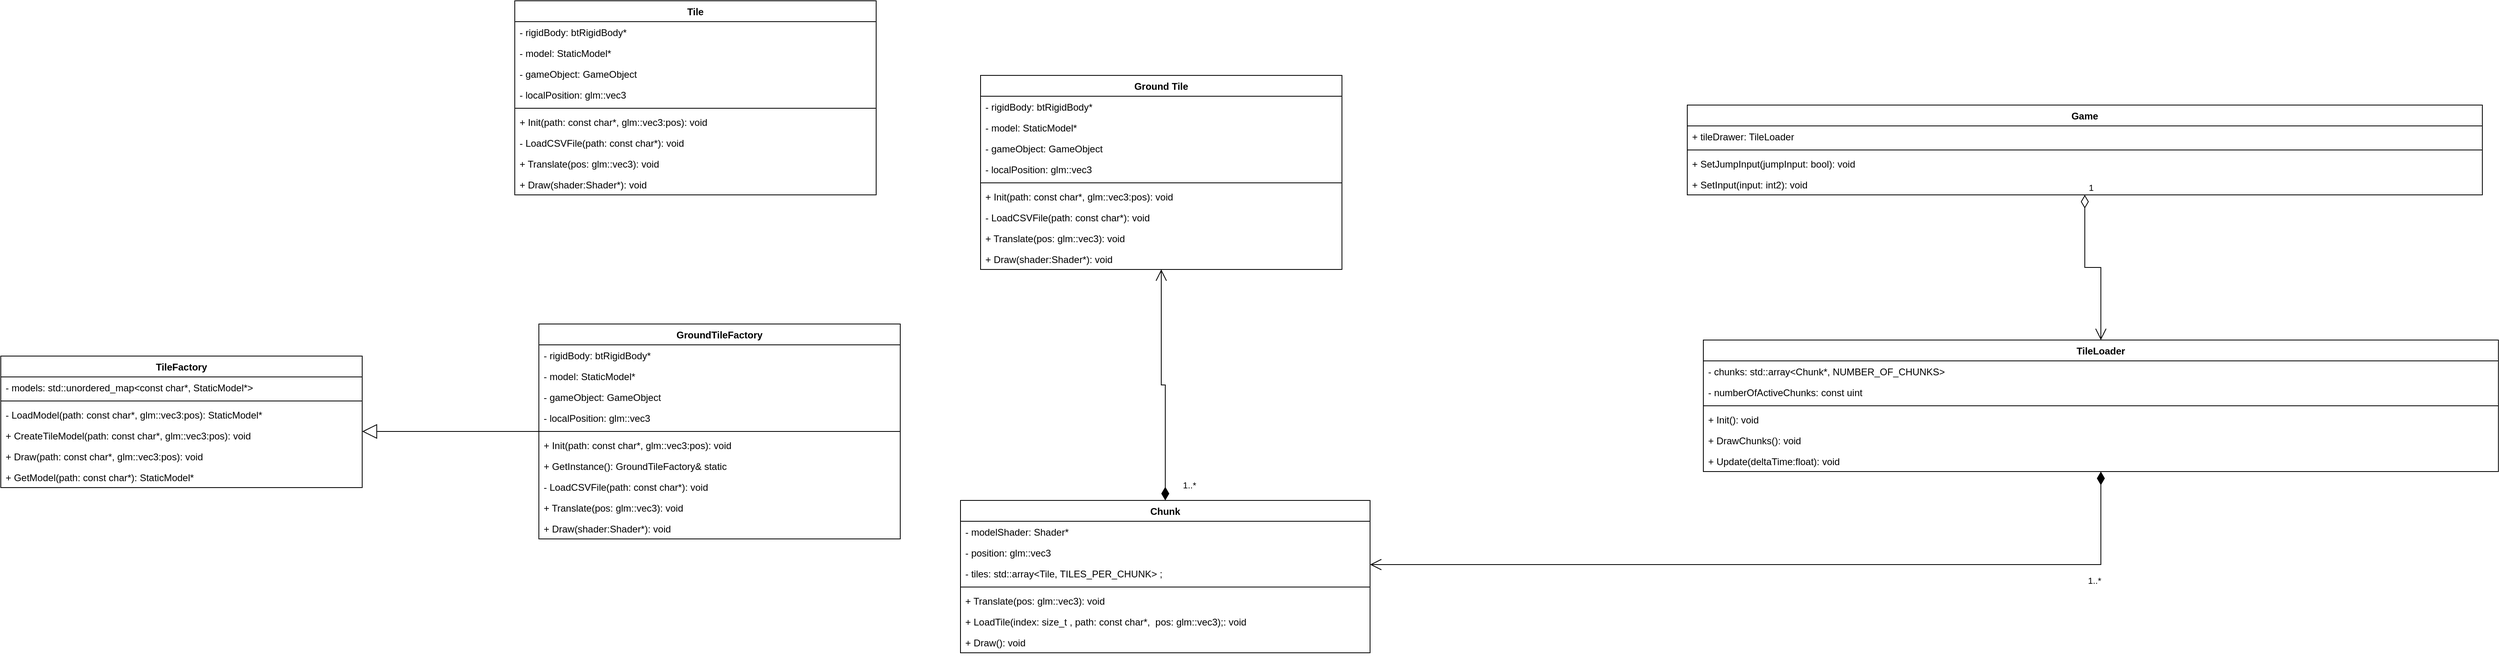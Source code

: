 <mxfile version="22.1.9" type="github">
  <diagram name="Page-1" id="c4acf3e9-155e-7222-9cf6-157b1a14988f">
    <mxGraphModel dx="2921" dy="1861" grid="1" gridSize="10" guides="1" tooltips="1" connect="1" arrows="1" fold="1" page="1" pageScale="1" pageWidth="850" pageHeight="1100" background="none" math="0" shadow="0">
      <root>
        <mxCell id="0" />
        <mxCell id="1" parent="0" />
        <mxCell id="GiUvbHlnb9BjUoea5KkQ-26" value="&lt;div&gt;TileLoader&lt;/div&gt;&lt;div&gt;&lt;br&gt;&lt;/div&gt;" style="swimlane;fontStyle=1;align=center;verticalAlign=top;childLayout=stackLayout;horizontal=1;startSize=26;horizontalStack=0;resizeParent=1;resizeParentMax=0;resizeLast=0;collapsible=1;marginBottom=0;whiteSpace=wrap;html=1;" parent="1" vertex="1">
          <mxGeometry x="500.003" y="-560.0" width="990" height="164" as="geometry" />
        </mxCell>
        <mxCell id="GiUvbHlnb9BjUoea5KkQ-28" value="- chunks: std::array&amp;lt;Chunk*, NUMBER_OF_CHUNKS&amp;gt;" style="text;strokeColor=none;fillColor=none;align=left;verticalAlign=top;spacingLeft=4;spacingRight=4;overflow=hidden;rotatable=0;points=[[0,0.5],[1,0.5]];portConstraint=eastwest;whiteSpace=wrap;html=1;" parent="GiUvbHlnb9BjUoea5KkQ-26" vertex="1">
          <mxGeometry y="26" width="990" height="26" as="geometry" />
        </mxCell>
        <mxCell id="GiUvbHlnb9BjUoea5KkQ-31" value="- numberOfActiveChunks: const uint" style="text;strokeColor=none;fillColor=none;align=left;verticalAlign=top;spacingLeft=4;spacingRight=4;overflow=hidden;rotatable=0;points=[[0,0.5],[1,0.5]];portConstraint=eastwest;whiteSpace=wrap;html=1;" parent="GiUvbHlnb9BjUoea5KkQ-26" vertex="1">
          <mxGeometry y="52" width="990" height="26" as="geometry" />
        </mxCell>
        <mxCell id="GiUvbHlnb9BjUoea5KkQ-40" value="" style="line;strokeWidth=1;fillColor=none;align=left;verticalAlign=middle;spacingTop=-1;spacingLeft=3;spacingRight=3;rotatable=0;labelPosition=right;points=[];portConstraint=eastwest;strokeColor=inherit;" parent="GiUvbHlnb9BjUoea5KkQ-26" vertex="1">
          <mxGeometry y="78" width="990" height="8" as="geometry" />
        </mxCell>
        <mxCell id="GiUvbHlnb9BjUoea5KkQ-41" value="+ Init(): void" style="text;strokeColor=none;fillColor=none;align=left;verticalAlign=top;spacingLeft=4;spacingRight=4;overflow=hidden;rotatable=0;points=[[0,0.5],[1,0.5]];portConstraint=eastwest;whiteSpace=wrap;html=1;" parent="GiUvbHlnb9BjUoea5KkQ-26" vertex="1">
          <mxGeometry y="86" width="990" height="26" as="geometry" />
        </mxCell>
        <mxCell id="GiUvbHlnb9BjUoea5KkQ-127" value="+ DrawChunks(): void" style="text;strokeColor=none;fillColor=none;align=left;verticalAlign=top;spacingLeft=4;spacingRight=4;overflow=hidden;rotatable=0;points=[[0,0.5],[1,0.5]];portConstraint=eastwest;whiteSpace=wrap;html=1;" parent="GiUvbHlnb9BjUoea5KkQ-26" vertex="1">
          <mxGeometry y="112" width="990" height="26" as="geometry" />
        </mxCell>
        <mxCell id="GiUvbHlnb9BjUoea5KkQ-44" value="+ Update(deltaTime:float): void" style="text;strokeColor=none;fillColor=none;align=left;verticalAlign=top;spacingLeft=4;spacingRight=4;overflow=hidden;rotatable=0;points=[[0,0.5],[1,0.5]];portConstraint=eastwest;whiteSpace=wrap;html=1;" parent="GiUvbHlnb9BjUoea5KkQ-26" vertex="1">
          <mxGeometry y="138" width="990" height="26" as="geometry" />
        </mxCell>
        <mxCell id="GiUvbHlnb9BjUoea5KkQ-51" value="Game" style="swimlane;fontStyle=1;align=center;verticalAlign=top;childLayout=stackLayout;horizontal=1;startSize=26;horizontalStack=0;resizeParent=1;resizeParentMax=0;resizeLast=0;collapsible=1;marginBottom=0;whiteSpace=wrap;html=1;" parent="1" vertex="1">
          <mxGeometry x="480.003" y="-853.0" width="990" height="112" as="geometry" />
        </mxCell>
        <mxCell id="GiUvbHlnb9BjUoea5KkQ-52" value="+ tileDrawer: TileLoader" style="text;strokeColor=none;fillColor=none;align=left;verticalAlign=top;spacingLeft=4;spacingRight=4;overflow=hidden;rotatable=0;points=[[0,0.5],[1,0.5]];portConstraint=eastwest;whiteSpace=wrap;html=1;" parent="GiUvbHlnb9BjUoea5KkQ-51" vertex="1">
          <mxGeometry y="26" width="990" height="26" as="geometry" />
        </mxCell>
        <mxCell id="GiUvbHlnb9BjUoea5KkQ-65" value="" style="line;strokeWidth=1;fillColor=none;align=left;verticalAlign=middle;spacingTop=-1;spacingLeft=3;spacingRight=3;rotatable=0;labelPosition=right;points=[];portConstraint=eastwest;strokeColor=inherit;" parent="GiUvbHlnb9BjUoea5KkQ-51" vertex="1">
          <mxGeometry y="52" width="990" height="8" as="geometry" />
        </mxCell>
        <mxCell id="GiUvbHlnb9BjUoea5KkQ-67" value="+ SetJumpInput(jumpInput: bool): void" style="text;strokeColor=none;fillColor=none;align=left;verticalAlign=top;spacingLeft=4;spacingRight=4;overflow=hidden;rotatable=0;points=[[0,0.5],[1,0.5]];portConstraint=eastwest;whiteSpace=wrap;html=1;" parent="GiUvbHlnb9BjUoea5KkQ-51" vertex="1">
          <mxGeometry y="60" width="990" height="26" as="geometry" />
        </mxCell>
        <mxCell id="GiUvbHlnb9BjUoea5KkQ-68" value="+ SetInput(input: int2): void" style="text;strokeColor=none;fillColor=none;align=left;verticalAlign=top;spacingLeft=4;spacingRight=4;overflow=hidden;rotatable=0;points=[[0,0.5],[1,0.5]];portConstraint=eastwest;whiteSpace=wrap;html=1;" parent="GiUvbHlnb9BjUoea5KkQ-51" vertex="1">
          <mxGeometry y="86" width="990" height="26" as="geometry" />
        </mxCell>
        <mxCell id="GiUvbHlnb9BjUoea5KkQ-76" value="1" style="endArrow=open;html=1;endSize=12;startArrow=diamondThin;startSize=14;startFill=0;edgeStyle=orthogonalEdgeStyle;align=left;verticalAlign=bottom;rounded=0;" parent="1" source="GiUvbHlnb9BjUoea5KkQ-51" target="GiUvbHlnb9BjUoea5KkQ-26" edge="1">
          <mxGeometry x="-1" y="3" relative="1" as="geometry">
            <mxPoint x="1020" y="-460" as="sourcePoint" />
            <mxPoint x="1180" y="-460" as="targetPoint" />
          </mxGeometry>
        </mxCell>
        <mxCell id="GiUvbHlnb9BjUoea5KkQ-79" value="Chunk" style="swimlane;fontStyle=1;align=center;verticalAlign=top;childLayout=stackLayout;horizontal=1;startSize=26;horizontalStack=0;resizeParent=1;resizeParentMax=0;resizeLast=0;collapsible=1;marginBottom=0;whiteSpace=wrap;html=1;" parent="1" vertex="1">
          <mxGeometry x="-425" y="-360" width="510" height="190" as="geometry" />
        </mxCell>
        <mxCell id="GiUvbHlnb9BjUoea5KkQ-80" value="- modelShader: Shader*" style="text;strokeColor=none;fillColor=none;align=left;verticalAlign=top;spacingLeft=4;spacingRight=4;overflow=hidden;rotatable=0;points=[[0,0.5],[1,0.5]];portConstraint=eastwest;whiteSpace=wrap;html=1;" parent="GiUvbHlnb9BjUoea5KkQ-79" vertex="1">
          <mxGeometry y="26" width="510" height="26" as="geometry" />
        </mxCell>
        <mxCell id="GiUvbHlnb9BjUoea5KkQ-89" value="- position: glm::vec3" style="text;strokeColor=none;fillColor=none;align=left;verticalAlign=top;spacingLeft=4;spacingRight=4;overflow=hidden;rotatable=0;points=[[0,0.5],[1,0.5]];portConstraint=eastwest;whiteSpace=wrap;html=1;" parent="GiUvbHlnb9BjUoea5KkQ-79" vertex="1">
          <mxGeometry y="52" width="510" height="26" as="geometry" />
        </mxCell>
        <mxCell id="GiUvbHlnb9BjUoea5KkQ-90" value="- tiles: std::array&amp;lt;Tile, TILES_PER_CHUNK&amp;gt; ;" style="text;strokeColor=none;fillColor=none;align=left;verticalAlign=top;spacingLeft=4;spacingRight=4;overflow=hidden;rotatable=0;points=[[0,0.5],[1,0.5]];portConstraint=eastwest;whiteSpace=wrap;html=1;" parent="GiUvbHlnb9BjUoea5KkQ-79" vertex="1">
          <mxGeometry y="78" width="510" height="26" as="geometry" />
        </mxCell>
        <mxCell id="GiUvbHlnb9BjUoea5KkQ-92" value="" style="line;strokeWidth=1;fillColor=none;align=left;verticalAlign=middle;spacingTop=-1;spacingLeft=3;spacingRight=3;rotatable=0;labelPosition=right;points=[];portConstraint=eastwest;strokeColor=inherit;" parent="GiUvbHlnb9BjUoea5KkQ-79" vertex="1">
          <mxGeometry y="104" width="510" height="8" as="geometry" />
        </mxCell>
        <mxCell id="GiUvbHlnb9BjUoea5KkQ-95" value="+ Translate(pos: glm::vec3): void" style="text;strokeColor=none;fillColor=none;align=left;verticalAlign=top;spacingLeft=4;spacingRight=4;overflow=hidden;rotatable=0;points=[[0,0.5],[1,0.5]];portConstraint=eastwest;whiteSpace=wrap;html=1;" parent="GiUvbHlnb9BjUoea5KkQ-79" vertex="1">
          <mxGeometry y="112" width="510" height="26" as="geometry" />
        </mxCell>
        <mxCell id="GiUvbHlnb9BjUoea5KkQ-96" value="+ LoadTile(index: size_t , path: const char*,&amp;nbsp; pos: glm::vec3);: void" style="text;strokeColor=none;fillColor=none;align=left;verticalAlign=top;spacingLeft=4;spacingRight=4;overflow=hidden;rotatable=0;points=[[0,0.5],[1,0.5]];portConstraint=eastwest;whiteSpace=wrap;html=1;" parent="GiUvbHlnb9BjUoea5KkQ-79" vertex="1">
          <mxGeometry y="138" width="510" height="26" as="geometry" />
        </mxCell>
        <mxCell id="GiUvbHlnb9BjUoea5KkQ-97" value="+ Draw(): void" style="text;strokeColor=none;fillColor=none;align=left;verticalAlign=top;spacingLeft=4;spacingRight=4;overflow=hidden;rotatable=0;points=[[0,0.5],[1,0.5]];portConstraint=eastwest;whiteSpace=wrap;html=1;" parent="GiUvbHlnb9BjUoea5KkQ-79" vertex="1">
          <mxGeometry y="164" width="510" height="26" as="geometry" />
        </mxCell>
        <mxCell id="GiUvbHlnb9BjUoea5KkQ-102" value="Ground Tile" style="swimlane;fontStyle=1;align=center;verticalAlign=top;childLayout=stackLayout;horizontal=1;startSize=26;horizontalStack=0;resizeParent=1;resizeParentMax=0;resizeLast=0;collapsible=1;marginBottom=0;whiteSpace=wrap;html=1;" parent="1" vertex="1">
          <mxGeometry x="-400" y="-890" width="450" height="242" as="geometry" />
        </mxCell>
        <mxCell id="GiUvbHlnb9BjUoea5KkQ-103" value="- rigidBody: btRigidBody*" style="text;strokeColor=none;fillColor=none;align=left;verticalAlign=top;spacingLeft=4;spacingRight=4;overflow=hidden;rotatable=0;points=[[0,0.5],[1,0.5]];portConstraint=eastwest;whiteSpace=wrap;html=1;" parent="GiUvbHlnb9BjUoea5KkQ-102" vertex="1">
          <mxGeometry y="26" width="450" height="26" as="geometry" />
        </mxCell>
        <mxCell id="GiUvbHlnb9BjUoea5KkQ-104" value="- model: StaticModel*" style="text;strokeColor=none;fillColor=none;align=left;verticalAlign=top;spacingLeft=4;spacingRight=4;overflow=hidden;rotatable=0;points=[[0,0.5],[1,0.5]];portConstraint=eastwest;whiteSpace=wrap;html=1;" parent="GiUvbHlnb9BjUoea5KkQ-102" vertex="1">
          <mxGeometry y="52" width="450" height="26" as="geometry" />
        </mxCell>
        <mxCell id="GiUvbHlnb9BjUoea5KkQ-105" value="- gameObject: GameObject" style="text;strokeColor=none;fillColor=none;align=left;verticalAlign=top;spacingLeft=4;spacingRight=4;overflow=hidden;rotatable=0;points=[[0,0.5],[1,0.5]];portConstraint=eastwest;whiteSpace=wrap;html=1;" parent="GiUvbHlnb9BjUoea5KkQ-102" vertex="1">
          <mxGeometry y="78" width="450" height="26" as="geometry" />
        </mxCell>
        <mxCell id="GiUvbHlnb9BjUoea5KkQ-112" value="- localPosition: glm::vec3" style="text;strokeColor=none;fillColor=none;align=left;verticalAlign=top;spacingLeft=4;spacingRight=4;overflow=hidden;rotatable=0;points=[[0,0.5],[1,0.5]];portConstraint=eastwest;whiteSpace=wrap;html=1;" parent="GiUvbHlnb9BjUoea5KkQ-102" vertex="1">
          <mxGeometry y="104" width="450" height="26" as="geometry" />
        </mxCell>
        <mxCell id="GiUvbHlnb9BjUoea5KkQ-115" value="" style="line;strokeWidth=1;fillColor=none;align=left;verticalAlign=middle;spacingTop=-1;spacingLeft=3;spacingRight=3;rotatable=0;labelPosition=right;points=[];portConstraint=eastwest;strokeColor=inherit;" parent="GiUvbHlnb9BjUoea5KkQ-102" vertex="1">
          <mxGeometry y="130" width="450" height="8" as="geometry" />
        </mxCell>
        <mxCell id="GiUvbHlnb9BjUoea5KkQ-116" value="+ Init(path: const char*, glm::vec3:pos): void" style="text;strokeColor=none;fillColor=none;align=left;verticalAlign=top;spacingLeft=4;spacingRight=4;overflow=hidden;rotatable=0;points=[[0,0.5],[1,0.5]];portConstraint=eastwest;whiteSpace=wrap;html=1;" parent="GiUvbHlnb9BjUoea5KkQ-102" vertex="1">
          <mxGeometry y="138" width="450" height="26" as="geometry" />
        </mxCell>
        <mxCell id="GiUvbHlnb9BjUoea5KkQ-117" value="- LoadCSVFile(path: const char*): void" style="text;strokeColor=none;fillColor=none;align=left;verticalAlign=top;spacingLeft=4;spacingRight=4;overflow=hidden;rotatable=0;points=[[0,0.5],[1,0.5]];portConstraint=eastwest;whiteSpace=wrap;html=1;" parent="GiUvbHlnb9BjUoea5KkQ-102" vertex="1">
          <mxGeometry y="164" width="450" height="26" as="geometry" />
        </mxCell>
        <mxCell id="GiUvbHlnb9BjUoea5KkQ-118" value="+ Translate(pos: glm::vec3): void" style="text;strokeColor=none;fillColor=none;align=left;verticalAlign=top;spacingLeft=4;spacingRight=4;overflow=hidden;rotatable=0;points=[[0,0.5],[1,0.5]];portConstraint=eastwest;whiteSpace=wrap;html=1;" parent="GiUvbHlnb9BjUoea5KkQ-102" vertex="1">
          <mxGeometry y="190" width="450" height="26" as="geometry" />
        </mxCell>
        <mxCell id="GiUvbHlnb9BjUoea5KkQ-120" value="+ Draw(shader:Shader*): void" style="text;strokeColor=none;fillColor=none;align=left;verticalAlign=top;spacingLeft=4;spacingRight=4;overflow=hidden;rotatable=0;points=[[0,0.5],[1,0.5]];portConstraint=eastwest;whiteSpace=wrap;html=1;" parent="GiUvbHlnb9BjUoea5KkQ-102" vertex="1">
          <mxGeometry y="216" width="450" height="26" as="geometry" />
        </mxCell>
        <mxCell id="GiUvbHlnb9BjUoea5KkQ-125" value="1..*" style="endArrow=open;html=1;endSize=12;startArrow=diamondThin;startSize=14;startFill=1;edgeStyle=orthogonalEdgeStyle;align=left;verticalAlign=bottom;rounded=0;" parent="1" source="GiUvbHlnb9BjUoea5KkQ-79" target="GiUvbHlnb9BjUoea5KkQ-102" edge="1">
          <mxGeometry x="-0.932" y="-20" relative="1" as="geometry">
            <mxPoint x="-100" y="-340" as="sourcePoint" />
            <mxPoint x="60" y="-340" as="targetPoint" />
            <mxPoint as="offset" />
          </mxGeometry>
        </mxCell>
        <mxCell id="GiUvbHlnb9BjUoea5KkQ-126" value="1..*" style="endArrow=open;html=1;endSize=12;startArrow=diamondThin;startSize=14;startFill=1;edgeStyle=orthogonalEdgeStyle;align=left;verticalAlign=bottom;rounded=0;" parent="1" source="GiUvbHlnb9BjUoea5KkQ-26" target="GiUvbHlnb9BjUoea5KkQ-79" edge="1">
          <mxGeometry x="-0.739" y="29" relative="1" as="geometry">
            <mxPoint x="180" y="-380" as="sourcePoint" />
            <mxPoint x="340" y="-380" as="targetPoint" />
            <Array as="points">
              <mxPoint x="995" y="-280" />
            </Array>
            <mxPoint as="offset" />
          </mxGeometry>
        </mxCell>
        <mxCell id="RWAmsVfRH6jWhoHNJt9g-1" value="Tile" style="swimlane;fontStyle=1;align=center;verticalAlign=top;childLayout=stackLayout;horizontal=1;startSize=26;horizontalStack=0;resizeParent=1;resizeParentMax=0;resizeLast=0;collapsible=1;marginBottom=0;whiteSpace=wrap;html=1;" vertex="1" parent="1">
          <mxGeometry x="-980" y="-983" width="450" height="242" as="geometry" />
        </mxCell>
        <mxCell id="RWAmsVfRH6jWhoHNJt9g-2" value="- rigidBody: btRigidBody*" style="text;strokeColor=none;fillColor=none;align=left;verticalAlign=top;spacingLeft=4;spacingRight=4;overflow=hidden;rotatable=0;points=[[0,0.5],[1,0.5]];portConstraint=eastwest;whiteSpace=wrap;html=1;" vertex="1" parent="RWAmsVfRH6jWhoHNJt9g-1">
          <mxGeometry y="26" width="450" height="26" as="geometry" />
        </mxCell>
        <mxCell id="RWAmsVfRH6jWhoHNJt9g-3" value="- model: StaticModel*" style="text;strokeColor=none;fillColor=none;align=left;verticalAlign=top;spacingLeft=4;spacingRight=4;overflow=hidden;rotatable=0;points=[[0,0.5],[1,0.5]];portConstraint=eastwest;whiteSpace=wrap;html=1;" vertex="1" parent="RWAmsVfRH6jWhoHNJt9g-1">
          <mxGeometry y="52" width="450" height="26" as="geometry" />
        </mxCell>
        <mxCell id="RWAmsVfRH6jWhoHNJt9g-4" value="- gameObject: GameObject" style="text;strokeColor=none;fillColor=none;align=left;verticalAlign=top;spacingLeft=4;spacingRight=4;overflow=hidden;rotatable=0;points=[[0,0.5],[1,0.5]];portConstraint=eastwest;whiteSpace=wrap;html=1;" vertex="1" parent="RWAmsVfRH6jWhoHNJt9g-1">
          <mxGeometry y="78" width="450" height="26" as="geometry" />
        </mxCell>
        <mxCell id="RWAmsVfRH6jWhoHNJt9g-5" value="- localPosition: glm::vec3" style="text;strokeColor=none;fillColor=none;align=left;verticalAlign=top;spacingLeft=4;spacingRight=4;overflow=hidden;rotatable=0;points=[[0,0.5],[1,0.5]];portConstraint=eastwest;whiteSpace=wrap;html=1;" vertex="1" parent="RWAmsVfRH6jWhoHNJt9g-1">
          <mxGeometry y="104" width="450" height="26" as="geometry" />
        </mxCell>
        <mxCell id="RWAmsVfRH6jWhoHNJt9g-6" value="" style="line;strokeWidth=1;fillColor=none;align=left;verticalAlign=middle;spacingTop=-1;spacingLeft=3;spacingRight=3;rotatable=0;labelPosition=right;points=[];portConstraint=eastwest;strokeColor=inherit;" vertex="1" parent="RWAmsVfRH6jWhoHNJt9g-1">
          <mxGeometry y="130" width="450" height="8" as="geometry" />
        </mxCell>
        <mxCell id="RWAmsVfRH6jWhoHNJt9g-7" value="+ Init(path: const char*, glm::vec3:pos): void" style="text;strokeColor=none;fillColor=none;align=left;verticalAlign=top;spacingLeft=4;spacingRight=4;overflow=hidden;rotatable=0;points=[[0,0.5],[1,0.5]];portConstraint=eastwest;whiteSpace=wrap;html=1;" vertex="1" parent="RWAmsVfRH6jWhoHNJt9g-1">
          <mxGeometry y="138" width="450" height="26" as="geometry" />
        </mxCell>
        <mxCell id="RWAmsVfRH6jWhoHNJt9g-8" value="- LoadCSVFile(path: const char*): void" style="text;strokeColor=none;fillColor=none;align=left;verticalAlign=top;spacingLeft=4;spacingRight=4;overflow=hidden;rotatable=0;points=[[0,0.5],[1,0.5]];portConstraint=eastwest;whiteSpace=wrap;html=1;" vertex="1" parent="RWAmsVfRH6jWhoHNJt9g-1">
          <mxGeometry y="164" width="450" height="26" as="geometry" />
        </mxCell>
        <mxCell id="RWAmsVfRH6jWhoHNJt9g-9" value="+ Translate(pos: glm::vec3): void" style="text;strokeColor=none;fillColor=none;align=left;verticalAlign=top;spacingLeft=4;spacingRight=4;overflow=hidden;rotatable=0;points=[[0,0.5],[1,0.5]];portConstraint=eastwest;whiteSpace=wrap;html=1;" vertex="1" parent="RWAmsVfRH6jWhoHNJt9g-1">
          <mxGeometry y="190" width="450" height="26" as="geometry" />
        </mxCell>
        <mxCell id="RWAmsVfRH6jWhoHNJt9g-10" value="+ Draw(shader:Shader*): void" style="text;strokeColor=none;fillColor=none;align=left;verticalAlign=top;spacingLeft=4;spacingRight=4;overflow=hidden;rotatable=0;points=[[0,0.5],[1,0.5]];portConstraint=eastwest;whiteSpace=wrap;html=1;" vertex="1" parent="RWAmsVfRH6jWhoHNJt9g-1">
          <mxGeometry y="216" width="450" height="26" as="geometry" />
        </mxCell>
        <mxCell id="RWAmsVfRH6jWhoHNJt9g-11" value="GroundTileFactory" style="swimlane;fontStyle=1;align=center;verticalAlign=top;childLayout=stackLayout;horizontal=1;startSize=26;horizontalStack=0;resizeParent=1;resizeParentMax=0;resizeLast=0;collapsible=1;marginBottom=0;whiteSpace=wrap;html=1;" vertex="1" parent="1">
          <mxGeometry x="-950" y="-580" width="450" height="268" as="geometry" />
        </mxCell>
        <mxCell id="RWAmsVfRH6jWhoHNJt9g-12" value="- rigidBody: btRigidBody*" style="text;strokeColor=none;fillColor=none;align=left;verticalAlign=top;spacingLeft=4;spacingRight=4;overflow=hidden;rotatable=0;points=[[0,0.5],[1,0.5]];portConstraint=eastwest;whiteSpace=wrap;html=1;" vertex="1" parent="RWAmsVfRH6jWhoHNJt9g-11">
          <mxGeometry y="26" width="450" height="26" as="geometry" />
        </mxCell>
        <mxCell id="RWAmsVfRH6jWhoHNJt9g-13" value="- model: StaticModel*" style="text;strokeColor=none;fillColor=none;align=left;verticalAlign=top;spacingLeft=4;spacingRight=4;overflow=hidden;rotatable=0;points=[[0,0.5],[1,0.5]];portConstraint=eastwest;whiteSpace=wrap;html=1;" vertex="1" parent="RWAmsVfRH6jWhoHNJt9g-11">
          <mxGeometry y="52" width="450" height="26" as="geometry" />
        </mxCell>
        <mxCell id="RWAmsVfRH6jWhoHNJt9g-14" value="- gameObject: GameObject" style="text;strokeColor=none;fillColor=none;align=left;verticalAlign=top;spacingLeft=4;spacingRight=4;overflow=hidden;rotatable=0;points=[[0,0.5],[1,0.5]];portConstraint=eastwest;whiteSpace=wrap;html=1;" vertex="1" parent="RWAmsVfRH6jWhoHNJt9g-11">
          <mxGeometry y="78" width="450" height="26" as="geometry" />
        </mxCell>
        <mxCell id="RWAmsVfRH6jWhoHNJt9g-15" value="- localPosition: glm::vec3" style="text;strokeColor=none;fillColor=none;align=left;verticalAlign=top;spacingLeft=4;spacingRight=4;overflow=hidden;rotatable=0;points=[[0,0.5],[1,0.5]];portConstraint=eastwest;whiteSpace=wrap;html=1;" vertex="1" parent="RWAmsVfRH6jWhoHNJt9g-11">
          <mxGeometry y="104" width="450" height="26" as="geometry" />
        </mxCell>
        <mxCell id="RWAmsVfRH6jWhoHNJt9g-16" value="" style="line;strokeWidth=1;fillColor=none;align=left;verticalAlign=middle;spacingTop=-1;spacingLeft=3;spacingRight=3;rotatable=0;labelPosition=right;points=[];portConstraint=eastwest;strokeColor=inherit;" vertex="1" parent="RWAmsVfRH6jWhoHNJt9g-11">
          <mxGeometry y="130" width="450" height="8" as="geometry" />
        </mxCell>
        <mxCell id="RWAmsVfRH6jWhoHNJt9g-17" value="+ Init(path: const char*, glm::vec3:pos): void" style="text;strokeColor=none;fillColor=none;align=left;verticalAlign=top;spacingLeft=4;spacingRight=4;overflow=hidden;rotatable=0;points=[[0,0.5],[1,0.5]];portConstraint=eastwest;whiteSpace=wrap;html=1;" vertex="1" parent="RWAmsVfRH6jWhoHNJt9g-11">
          <mxGeometry y="138" width="450" height="26" as="geometry" />
        </mxCell>
        <mxCell id="RWAmsVfRH6jWhoHNJt9g-33" value="+ GetInstance(): GroundTileFactory&amp;amp; static" style="text;strokeColor=none;fillColor=none;align=left;verticalAlign=top;spacingLeft=4;spacingRight=4;overflow=hidden;rotatable=0;points=[[0,0.5],[1,0.5]];portConstraint=eastwest;whiteSpace=wrap;html=1;" vertex="1" parent="RWAmsVfRH6jWhoHNJt9g-11">
          <mxGeometry y="164" width="450" height="26" as="geometry" />
        </mxCell>
        <mxCell id="RWAmsVfRH6jWhoHNJt9g-18" value="- LoadCSVFile(path: const char*): void" style="text;strokeColor=none;fillColor=none;align=left;verticalAlign=top;spacingLeft=4;spacingRight=4;overflow=hidden;rotatable=0;points=[[0,0.5],[1,0.5]];portConstraint=eastwest;whiteSpace=wrap;html=1;" vertex="1" parent="RWAmsVfRH6jWhoHNJt9g-11">
          <mxGeometry y="190" width="450" height="26" as="geometry" />
        </mxCell>
        <mxCell id="RWAmsVfRH6jWhoHNJt9g-19" value="+ Translate(pos: glm::vec3): void" style="text;strokeColor=none;fillColor=none;align=left;verticalAlign=top;spacingLeft=4;spacingRight=4;overflow=hidden;rotatable=0;points=[[0,0.5],[1,0.5]];portConstraint=eastwest;whiteSpace=wrap;html=1;" vertex="1" parent="RWAmsVfRH6jWhoHNJt9g-11">
          <mxGeometry y="216" width="450" height="26" as="geometry" />
        </mxCell>
        <mxCell id="RWAmsVfRH6jWhoHNJt9g-20" value="+ Draw(shader:Shader*): void" style="text;strokeColor=none;fillColor=none;align=left;verticalAlign=top;spacingLeft=4;spacingRight=4;overflow=hidden;rotatable=0;points=[[0,0.5],[1,0.5]];portConstraint=eastwest;whiteSpace=wrap;html=1;" vertex="1" parent="RWAmsVfRH6jWhoHNJt9g-11">
          <mxGeometry y="242" width="450" height="26" as="geometry" />
        </mxCell>
        <mxCell id="RWAmsVfRH6jWhoHNJt9g-21" value="TileFactory" style="swimlane;fontStyle=1;align=center;verticalAlign=top;childLayout=stackLayout;horizontal=1;startSize=26;horizontalStack=0;resizeParent=1;resizeParentMax=0;resizeLast=0;collapsible=1;marginBottom=0;whiteSpace=wrap;html=1;" vertex="1" parent="1">
          <mxGeometry x="-1620" y="-540" width="450" height="164" as="geometry" />
        </mxCell>
        <mxCell id="RWAmsVfRH6jWhoHNJt9g-35" value="- models: std::unordered_map&amp;lt;const char*, StaticModel*&amp;gt;" style="text;strokeColor=none;fillColor=none;align=left;verticalAlign=top;spacingLeft=4;spacingRight=4;overflow=hidden;rotatable=0;points=[[0,0.5],[1,0.5]];portConstraint=eastwest;whiteSpace=wrap;html=1;" vertex="1" parent="RWAmsVfRH6jWhoHNJt9g-21">
          <mxGeometry y="26" width="450" height="26" as="geometry" />
        </mxCell>
        <mxCell id="RWAmsVfRH6jWhoHNJt9g-26" value="" style="line;strokeWidth=1;fillColor=none;align=left;verticalAlign=middle;spacingTop=-1;spacingLeft=3;spacingRight=3;rotatable=0;labelPosition=right;points=[];portConstraint=eastwest;strokeColor=inherit;" vertex="1" parent="RWAmsVfRH6jWhoHNJt9g-21">
          <mxGeometry y="52" width="450" height="8" as="geometry" />
        </mxCell>
        <mxCell id="RWAmsVfRH6jWhoHNJt9g-28" value="- LoadModel(path: const char*, glm::vec3:pos): StaticModel*" style="text;strokeColor=none;fillColor=none;align=left;verticalAlign=top;spacingLeft=4;spacingRight=4;overflow=hidden;rotatable=0;points=[[0,0.5],[1,0.5]];portConstraint=eastwest;whiteSpace=wrap;html=1;" vertex="1" parent="RWAmsVfRH6jWhoHNJt9g-21">
          <mxGeometry y="60" width="450" height="26" as="geometry" />
        </mxCell>
        <mxCell id="RWAmsVfRH6jWhoHNJt9g-34" value="+ CreateTileModel(path: const char*, glm::vec3:pos): void" style="text;strokeColor=none;fillColor=none;align=left;verticalAlign=top;spacingLeft=4;spacingRight=4;overflow=hidden;rotatable=0;points=[[0,0.5],[1,0.5]];portConstraint=eastwest;whiteSpace=wrap;html=1;" vertex="1" parent="RWAmsVfRH6jWhoHNJt9g-21">
          <mxGeometry y="86" width="450" height="26" as="geometry" />
        </mxCell>
        <mxCell id="RWAmsVfRH6jWhoHNJt9g-36" value="+ Draw(path: const char*, glm::vec3:pos): void" style="text;strokeColor=none;fillColor=none;align=left;verticalAlign=top;spacingLeft=4;spacingRight=4;overflow=hidden;rotatable=0;points=[[0,0.5],[1,0.5]];portConstraint=eastwest;whiteSpace=wrap;html=1;" vertex="1" parent="RWAmsVfRH6jWhoHNJt9g-21">
          <mxGeometry y="112" width="450" height="26" as="geometry" />
        </mxCell>
        <mxCell id="RWAmsVfRH6jWhoHNJt9g-30" value="+ GetModel(path: const char*): StaticModel*" style="text;strokeColor=none;fillColor=none;align=left;verticalAlign=top;spacingLeft=4;spacingRight=4;overflow=hidden;rotatable=0;points=[[0,0.5],[1,0.5]];portConstraint=eastwest;whiteSpace=wrap;html=1;" vertex="1" parent="RWAmsVfRH6jWhoHNJt9g-21">
          <mxGeometry y="138" width="450" height="26" as="geometry" />
        </mxCell>
        <mxCell id="RWAmsVfRH6jWhoHNJt9g-32" value="" style="endArrow=block;endSize=16;endFill=0;html=1;rounded=0;edgeStyle=orthogonalEdgeStyle;" edge="1" parent="1" source="RWAmsVfRH6jWhoHNJt9g-11" target="RWAmsVfRH6jWhoHNJt9g-21">
          <mxGeometry width="160" relative="1" as="geometry">
            <mxPoint x="-1050" y="-510" as="sourcePoint" />
            <mxPoint x="-890" y="-510" as="targetPoint" />
            <Array as="points">
              <mxPoint x="-1290" y="-440" />
              <mxPoint x="-1290" y="-440" />
            </Array>
          </mxGeometry>
        </mxCell>
      </root>
    </mxGraphModel>
  </diagram>
</mxfile>

